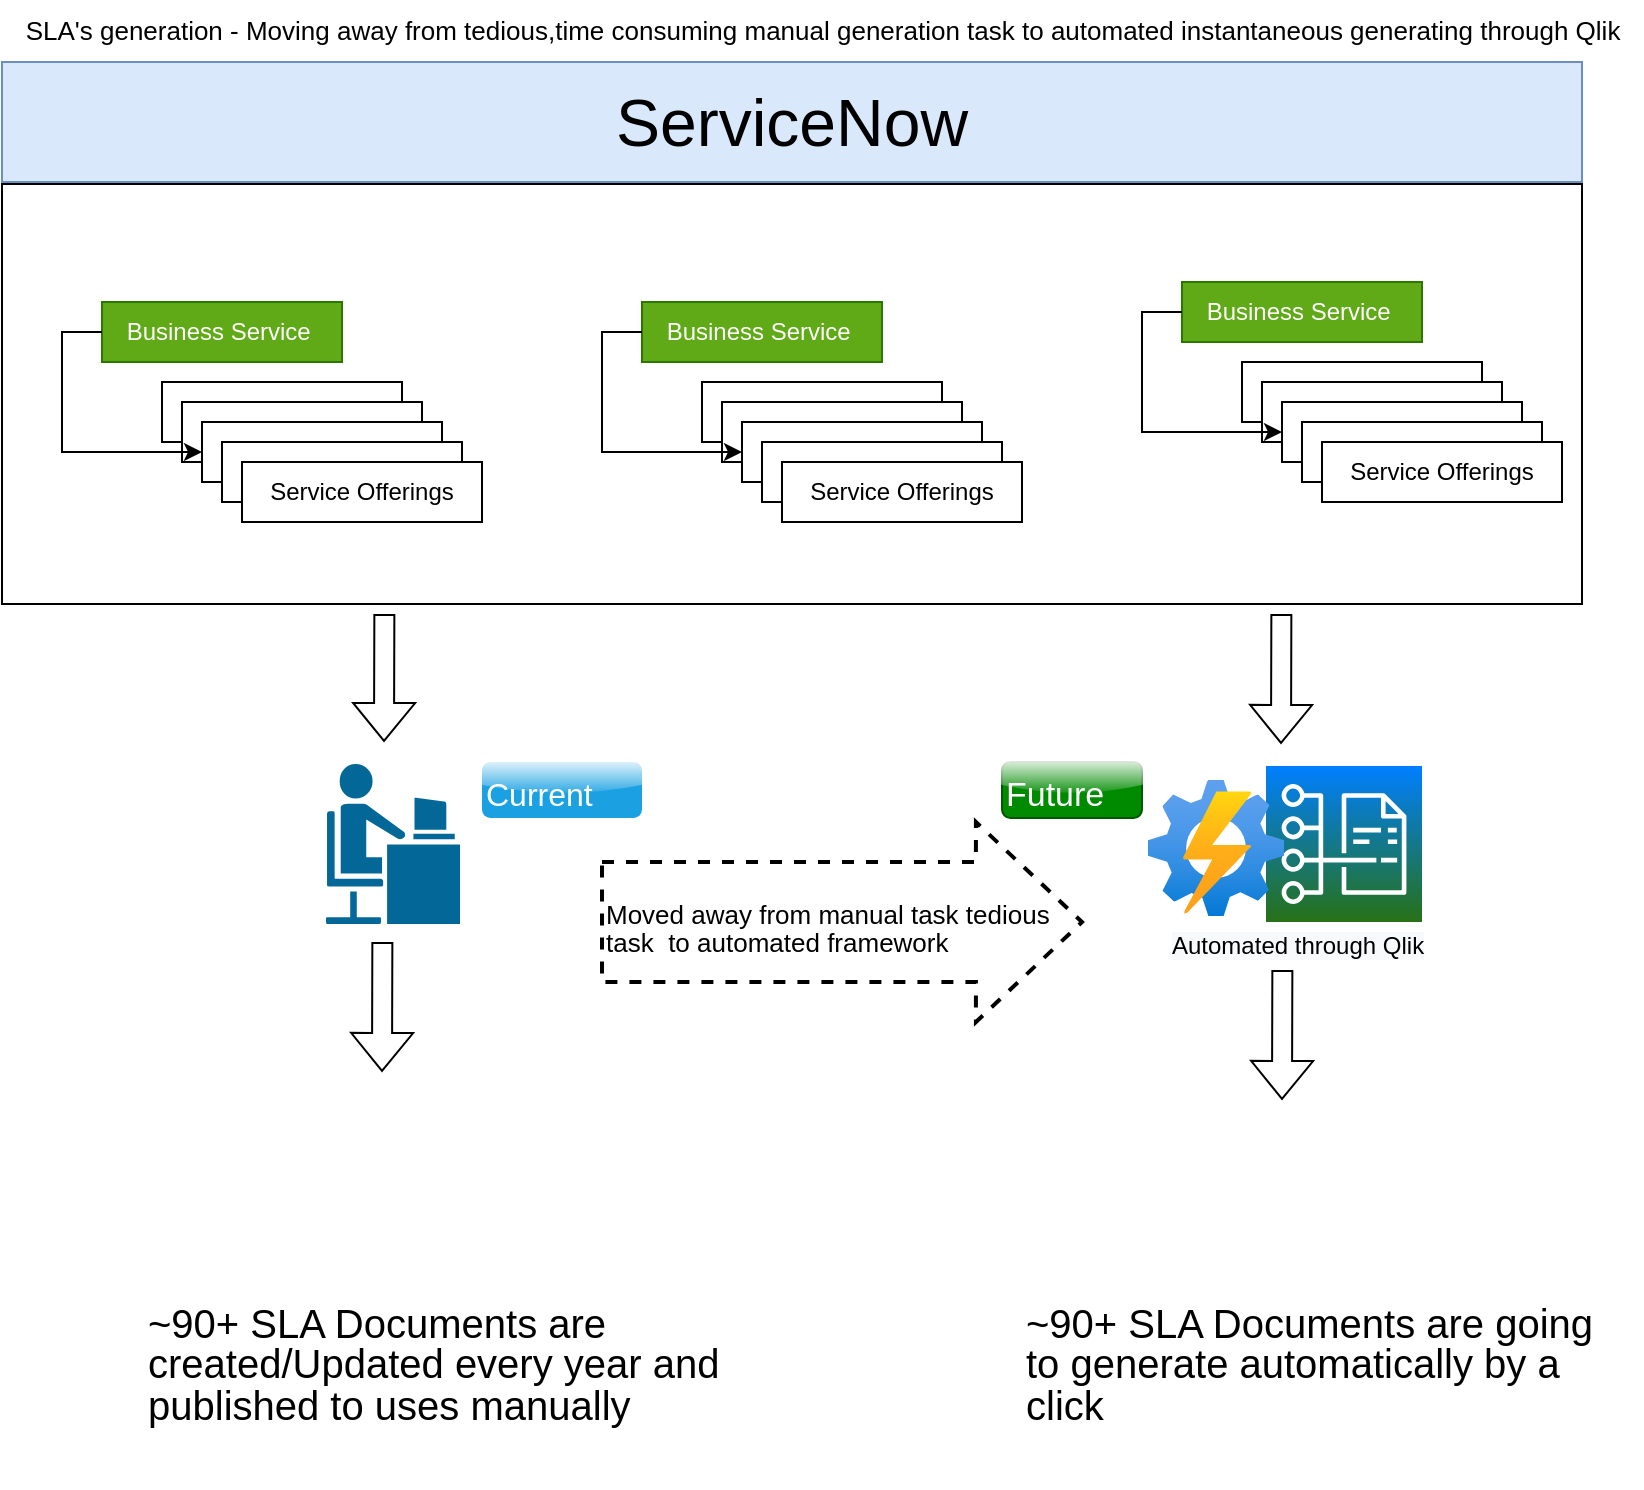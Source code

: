 <mxfile version="20.6.0" type="github"><diagram id="VcjB7g-DJcsVHHIrEMkk" name="Page-1"><mxGraphModel dx="3182" dy="1122" grid="1" gridSize="10" guides="1" tooltips="1" connect="1" arrows="1" fold="1" page="1" pageScale="1" pageWidth="827" pageHeight="1169" math="0" shadow="0"><root><mxCell id="0"/><mxCell id="1" parent="0"/><mxCell id="Q0AGMTR2Dr7q9rAzSV0E-1" value="Business Service&amp;nbsp;" style="rounded=0;whiteSpace=wrap;html=1;fillColor=#60a917;strokeColor=#2D7600;fontColor=#ffffff;" parent="1" vertex="1"><mxGeometry x="70" y="191" width="120" height="30" as="geometry"/></mxCell><mxCell id="Q0AGMTR2Dr7q9rAzSV0E-2" value="Service Offerings" style="rounded=0;whiteSpace=wrap;html=1;" parent="1" vertex="1"><mxGeometry x="100" y="231" width="120" height="30" as="geometry"/></mxCell><mxCell id="Q0AGMTR2Dr7q9rAzSV0E-3" value="Service Offerings" style="rounded=0;whiteSpace=wrap;html=1;" parent="1" vertex="1"><mxGeometry x="110" y="241" width="120" height="30" as="geometry"/></mxCell><mxCell id="Q0AGMTR2Dr7q9rAzSV0E-4" value="Service Offerings" style="rounded=0;whiteSpace=wrap;html=1;" parent="1" vertex="1"><mxGeometry x="120" y="251" width="120" height="30" as="geometry"/></mxCell><mxCell id="Q0AGMTR2Dr7q9rAzSV0E-5" value="Service Offerings" style="rounded=0;whiteSpace=wrap;html=1;" parent="1" vertex="1"><mxGeometry x="130" y="261" width="120" height="30" as="geometry"/></mxCell><mxCell id="Q0AGMTR2Dr7q9rAzSV0E-6" value="Service Offerings" style="rounded=0;whiteSpace=wrap;html=1;" parent="1" vertex="1"><mxGeometry x="140" y="271" width="120" height="30" as="geometry"/></mxCell><mxCell id="Q0AGMTR2Dr7q9rAzSV0E-9" value="" style="edgeStyle=elbowEdgeStyle;elbow=horizontal;endArrow=classic;html=1;rounded=0;exitX=0;exitY=0.5;exitDx=0;exitDy=0;entryX=0;entryY=0.5;entryDx=0;entryDy=0;" parent="1" source="Q0AGMTR2Dr7q9rAzSV0E-1" edge="1"><mxGeometry width="50" height="50" relative="1" as="geometry"><mxPoint x="90" y="226" as="sourcePoint"/><mxPoint x="120" y="266" as="targetPoint"/><Array as="points"><mxPoint x="50" y="266"/></Array></mxGeometry></mxCell><mxCell id="Q0AGMTR2Dr7q9rAzSV0E-10" value="Business Service&amp;nbsp;" style="rounded=0;whiteSpace=wrap;html=1;fillColor=#60a917;strokeColor=#2D7600;fontColor=#ffffff;" parent="1" vertex="1"><mxGeometry x="340" y="191" width="120" height="30" as="geometry"/></mxCell><mxCell id="Q0AGMTR2Dr7q9rAzSV0E-11" value="Service Offerings" style="rounded=0;whiteSpace=wrap;html=1;" parent="1" vertex="1"><mxGeometry x="370" y="231" width="120" height="30" as="geometry"/></mxCell><mxCell id="Q0AGMTR2Dr7q9rAzSV0E-12" value="Service Offerings" style="rounded=0;whiteSpace=wrap;html=1;" parent="1" vertex="1"><mxGeometry x="380" y="241" width="120" height="30" as="geometry"/></mxCell><mxCell id="Q0AGMTR2Dr7q9rAzSV0E-13" value="Service Offerings" style="rounded=0;whiteSpace=wrap;html=1;" parent="1" vertex="1"><mxGeometry x="390" y="251" width="120" height="30" as="geometry"/></mxCell><mxCell id="Q0AGMTR2Dr7q9rAzSV0E-14" value="Service Offerings" style="rounded=0;whiteSpace=wrap;html=1;" parent="1" vertex="1"><mxGeometry x="400" y="261" width="120" height="30" as="geometry"/></mxCell><mxCell id="Q0AGMTR2Dr7q9rAzSV0E-15" value="Service Offerings" style="rounded=0;whiteSpace=wrap;html=1;" parent="1" vertex="1"><mxGeometry x="410" y="271" width="120" height="30" as="geometry"/></mxCell><mxCell id="Q0AGMTR2Dr7q9rAzSV0E-16" value="" style="edgeStyle=elbowEdgeStyle;elbow=horizontal;endArrow=classic;html=1;rounded=0;exitX=0;exitY=0.5;exitDx=0;exitDy=0;entryX=0;entryY=0.5;entryDx=0;entryDy=0;" parent="1" source="Q0AGMTR2Dr7q9rAzSV0E-10" edge="1"><mxGeometry width="50" height="50" relative="1" as="geometry"><mxPoint x="360" y="226" as="sourcePoint"/><mxPoint x="390" y="266" as="targetPoint"/><Array as="points"><mxPoint x="320" y="266"/></Array></mxGeometry></mxCell><mxCell id="Q0AGMTR2Dr7q9rAzSV0E-17" value="Business Service&amp;nbsp;" style="rounded=0;whiteSpace=wrap;html=1;fillColor=#60a917;strokeColor=#2D7600;fontColor=#ffffff;" parent="1" vertex="1"><mxGeometry x="610" y="181" width="120" height="30" as="geometry"/></mxCell><mxCell id="Q0AGMTR2Dr7q9rAzSV0E-18" value="Service Offerings" style="rounded=0;whiteSpace=wrap;html=1;" parent="1" vertex="1"><mxGeometry x="640" y="221" width="120" height="30" as="geometry"/></mxCell><mxCell id="Q0AGMTR2Dr7q9rAzSV0E-19" value="Service Offerings" style="rounded=0;whiteSpace=wrap;html=1;" parent="1" vertex="1"><mxGeometry x="650" y="231" width="120" height="30" as="geometry"/></mxCell><mxCell id="Q0AGMTR2Dr7q9rAzSV0E-20" value="Service Offerings" style="rounded=0;whiteSpace=wrap;html=1;" parent="1" vertex="1"><mxGeometry x="660" y="241" width="120" height="30" as="geometry"/></mxCell><mxCell id="Q0AGMTR2Dr7q9rAzSV0E-21" value="Service Offerings" style="rounded=0;whiteSpace=wrap;html=1;" parent="1" vertex="1"><mxGeometry x="670" y="251" width="120" height="30" as="geometry"/></mxCell><mxCell id="Q0AGMTR2Dr7q9rAzSV0E-22" value="Service Offerings" style="rounded=0;whiteSpace=wrap;html=1;" parent="1" vertex="1"><mxGeometry x="680" y="261" width="120" height="30" as="geometry"/></mxCell><mxCell id="Q0AGMTR2Dr7q9rAzSV0E-23" value="" style="edgeStyle=elbowEdgeStyle;elbow=horizontal;endArrow=classic;html=1;rounded=0;exitX=0;exitY=0.5;exitDx=0;exitDy=0;entryX=0;entryY=0.5;entryDx=0;entryDy=0;" parent="1" source="Q0AGMTR2Dr7q9rAzSV0E-17" edge="1"><mxGeometry width="50" height="50" relative="1" as="geometry"><mxPoint x="630" y="216" as="sourcePoint"/><mxPoint x="660" y="256" as="targetPoint"/><Array as="points"><mxPoint x="590" y="256"/></Array></mxGeometry></mxCell><mxCell id="Q0AGMTR2Dr7q9rAzSV0E-31" value="" style="shape=image;html=1;verticalAlign=top;verticalLabelPosition=bottom;labelBackgroundColor=#ffffff;imageAspect=0;aspect=fixed;image=https://cdn3.iconfinder.com/data/icons/document-icons-2/30/647707-word-128.png" parent="1" vertex="1"><mxGeometry x="91" y="591" width="88" height="88" as="geometry"/></mxCell><mxCell id="Q0AGMTR2Dr7q9rAzSV0E-37" value="" style="rounded=0;whiteSpace=wrap;html=1;fillColor=none;" parent="1" vertex="1"><mxGeometry x="20" y="132" width="790" height="210" as="geometry"/></mxCell><mxCell id="Q0AGMTR2Dr7q9rAzSV0E-32" value="" style="shape=image;html=1;verticalAlign=top;verticalLabelPosition=bottom;labelBackgroundColor=#ffffff;imageAspect=0;aspect=fixed;image=https://cdn3.iconfinder.com/data/icons/document-icons-2/30/647702-excel-128.png" parent="1" vertex="1"><mxGeometry x="221" y="591" width="88" height="88" as="geometry"/></mxCell><mxCell id="Q0AGMTR2Dr7q9rAzSV0E-33" value="" style="shape=mxgraph.cisco.people.androgenous_person;html=1;pointerEvents=1;dashed=0;fillColor=#036897;strokeColor=#ffffff;strokeWidth=2;verticalLabelPosition=bottom;verticalAlign=top;align=center;outlineConnect=0;" parent="1" vertex="1"><mxGeometry x="181" y="421" width="69" height="82" as="geometry"/></mxCell><mxCell id="Q0AGMTR2Dr7q9rAzSV0E-35" value="" style="shape=image;html=1;verticalAlign=top;verticalLabelPosition=bottom;labelBackgroundColor=#ffffff;imageAspect=0;aspect=fixed;image=https://cdn3.iconfinder.com/data/icons/document-icons-2/30/647707-word-128.png" parent="1" vertex="1"><mxGeometry x="561" y="591" width="88" height="88" as="geometry"/></mxCell><mxCell id="Q0AGMTR2Dr7q9rAzSV0E-36" value="" style="shape=image;html=1;verticalAlign=top;verticalLabelPosition=bottom;labelBackgroundColor=#ffffff;imageAspect=0;aspect=fixed;image=https://cdn3.iconfinder.com/data/icons/document-icons-2/30/647702-excel-128.png" parent="1" vertex="1"><mxGeometry x="691" y="591" width="88" height="88" as="geometry"/></mxCell><mxCell id="Q0AGMTR2Dr7q9rAzSV0E-38" value="&lt;font style=&quot;font-size: 33px;&quot;&gt;ServiceNow&lt;/font&gt;" style="rounded=0;whiteSpace=wrap;html=1;labelBackgroundColor=none;fillColor=#dae8fc;strokeColor=#6c8ebf;" parent="1" vertex="1"><mxGeometry x="20" y="71" width="790" height="60" as="geometry"/></mxCell><mxCell id="Q0AGMTR2Dr7q9rAzSV0E-39" value="" style="shape=flexArrow;endArrow=classic;html=1;rounded=0;fontSize=33;exitX=0.242;exitY=1.024;exitDx=0;exitDy=0;exitPerimeter=0;" parent="1" source="Q0AGMTR2Dr7q9rAzSV0E-37" edge="1"><mxGeometry width="50" height="50" relative="1" as="geometry"><mxPoint x="390" y="441" as="sourcePoint"/><mxPoint x="211" y="411" as="targetPoint"/></mxGeometry></mxCell><mxCell id="Q0AGMTR2Dr7q9rAzSV0E-40" value="" style="shape=flexArrow;endArrow=classic;html=1;rounded=0;fontSize=33;exitX=0.242;exitY=1.024;exitDx=0;exitDy=0;exitPerimeter=0;" parent="1" edge="1"><mxGeometry width="50" height="50" relative="1" as="geometry"><mxPoint x="210.18" y="511.0" as="sourcePoint"/><mxPoint x="210" y="575.96" as="targetPoint"/></mxGeometry></mxCell><mxCell id="Q0AGMTR2Dr7q9rAzSV0E-42" value="&lt;p style=&quot;line-height: 50%;&quot;&gt;&lt;font style=&quot;font-size: 20px;&quot;&gt;~90+ SLA Documents are created/Updated every year and published to uses manually&lt;/font&gt;&lt;/p&gt;" style="rounded=0;whiteSpace=wrap;html=1;labelBackgroundColor=none;fontSize=33;fillColor=none;align=left;strokeColor=none;" parent="1" vertex="1"><mxGeometry x="91" y="671" width="289" height="98" as="geometry"/></mxCell><mxCell id="Q0AGMTR2Dr7q9rAzSV0E-43" value="" style="shape=flexArrow;endArrow=classic;html=1;rounded=0;fontSize=33;exitX=0.242;exitY=1.024;exitDx=0;exitDy=0;exitPerimeter=0;" parent="1" edge="1"><mxGeometry width="50" height="50" relative="1" as="geometry"><mxPoint x="659.68" y="347.0" as="sourcePoint"/><mxPoint x="659.5" y="411.96" as="targetPoint"/></mxGeometry></mxCell><mxCell id="Q0AGMTR2Dr7q9rAzSV0E-44" value="" style="shape=flexArrow;endArrow=classic;html=1;rounded=0;fontSize=33;exitX=0.242;exitY=1.024;exitDx=0;exitDy=0;exitPerimeter=0;" parent="1" edge="1"><mxGeometry width="50" height="50" relative="1" as="geometry"><mxPoint x="660.18" y="525" as="sourcePoint"/><mxPoint x="660" y="589.96" as="targetPoint"/></mxGeometry></mxCell><mxCell id="Q0AGMTR2Dr7q9rAzSV0E-47" value="" style="shape=singleArrow;whiteSpace=wrap;html=1;labelBackgroundColor=none;fontSize=20;fillColor=none;arrowWidth=0.6;arrowSize=0.221;dashed=1;strokeWidth=2;" parent="1" vertex="1"><mxGeometry x="320" y="451" width="240" height="100" as="geometry"/></mxCell><mxCell id="Q0AGMTR2Dr7q9rAzSV0E-48" value="&lt;p style=&quot;line-height: 20%;&quot;&gt;&lt;font style=&quot;font-size: 13px;&quot;&gt;Moved away from manual task tedious task&amp;nbsp; to automated framework&lt;/font&gt;&lt;/p&gt;" style="rounded=0;whiteSpace=wrap;html=1;labelBackgroundColor=none;fontSize=33;fillColor=none;align=left;strokeColor=none;" parent="1" vertex="1"><mxGeometry x="320" y="487" width="224" height="28" as="geometry"/></mxCell><mxCell id="Q0AGMTR2Dr7q9rAzSV0E-50" value="&lt;p style=&quot;line-height: 50%;&quot;&gt;&lt;font style=&quot;font-size: 20px;&quot;&gt;~90+ SLA Documents are going to generate automatically by a click&lt;/font&gt;&lt;/p&gt;" style="rounded=0;whiteSpace=wrap;html=1;labelBackgroundColor=none;fontSize=33;fillColor=none;align=left;strokeColor=none;" parent="1" vertex="1"><mxGeometry x="530" y="671" width="289" height="98" as="geometry"/></mxCell><mxCell id="Q0AGMTR2Dr7q9rAzSV0E-51" value="&lt;p style=&quot;line-height: 50%;&quot;&gt;&lt;font style=&quot;font-size: 16px;&quot;&gt;Current&lt;/font&gt;&lt;/p&gt;" style="rounded=1;whiteSpace=wrap;html=1;labelBackgroundColor=none;fontSize=33;fillColor=#1ba1e2;align=left;strokeColor=none;fontColor=#ffffff;sketch=0;shadow=0;glass=1;" parent="1" vertex="1"><mxGeometry x="260" y="421" width="80" height="28" as="geometry"/></mxCell><mxCell id="Q0AGMTR2Dr7q9rAzSV0E-52" value="&lt;p style=&quot;line-height: 50%;&quot;&gt;&lt;font style=&quot;font-size: 17px;&quot;&gt;Future&lt;/font&gt;&lt;/p&gt;" style="rounded=1;whiteSpace=wrap;html=1;labelBackgroundColor=none;fontSize=33;fillColor=#008a00;align=left;strokeColor=#005700;fontColor=#ffffff;glass=1;" parent="1" vertex="1"><mxGeometry x="520" y="421" width="70" height="28" as="geometry"/></mxCell><mxCell id="Q0AGMTR2Dr7q9rAzSV0E-53" value="" style="sketch=0;points=[[0,0,0],[0.25,0,0],[0.5,0,0],[0.75,0,0],[1,0,0],[0,1,0],[0.25,1,0],[0.5,1,0],[0.75,1,0],[1,1,0],[0,0.25,0],[0,0.5,0],[0,0.75,0],[1,0.25,0],[1,0.5,0],[1,0.75,0]];outlineConnect=0;fontColor=#232F3E;gradientColor=#007FFF;gradientDirection=north;fillColor=#277116;strokeColor=#ffffff;dashed=0;verticalLabelPosition=bottom;verticalAlign=top;align=center;html=1;fontSize=12;fontStyle=0;aspect=fixed;shape=mxgraph.aws4.resourceIcon;resIcon=mxgraph.aws4.cost_and_usage_report;labelBackgroundColor=none;strokeWidth=2;" parent="1" vertex="1"><mxGeometry x="652" y="423" width="78" height="78" as="geometry"/></mxCell><mxCell id="Q0AGMTR2Dr7q9rAzSV0E-58" value="" style="aspect=fixed;html=1;points=[];align=center;image;fontSize=12;image=img/lib/azure2/management_governance/Automation_Accounts.svg;dashed=1;labelBackgroundColor=none;strokeColor=default;strokeWidth=2;fillColor=default;" parent="1" vertex="1"><mxGeometry x="593" y="430" width="68" height="68" as="geometry"/></mxCell><mxCell id="Q0AGMTR2Dr7q9rAzSV0E-60" value="&lt;p style=&quot;line-height: 0%;&quot;&gt;&lt;span style=&quot;color: rgb(0, 0, 0); font-family: Helvetica; font-size: 12px; font-style: normal; font-variant-ligatures: normal; font-variant-caps: normal; font-weight: 400; letter-spacing: normal; orphans: 2; text-align: center; text-indent: 0px; text-transform: none; widows: 2; word-spacing: 0px; -webkit-text-stroke-width: 0px; background-color: rgb(248, 249, 250); text-decoration-thickness: initial; text-decoration-style: initial; text-decoration-color: initial; float: none; display: inline !important;&quot;&gt;Automated through Qlik&lt;/span&gt;&lt;/p&gt;" style="text;whiteSpace=wrap;html=1;fontSize=13;" parent="1" vertex="1"><mxGeometry x="602.5" y="493" width="160" height="37" as="geometry"/></mxCell><mxCell id="Q0AGMTR2Dr7q9rAzSV0E-63" value="" style="shape=image;html=1;verticalAlign=top;verticalLabelPosition=bottom;labelBackgroundColor=#ffffff;imageAspect=0;aspect=fixed;image=https://cdn0.iconfinder.com/data/icons/google-material-design-3-0/48/ic_flight_takeoff_48px-128.png;rounded=1;shadow=0;glass=1;dashed=1;sketch=0;strokeColor=default;strokeWidth=2;fontSize=17;fillColor=default;gradientColor=#007FFF;" parent="1" vertex="1"><mxGeometry x="390" y="395" width="80" height="80" as="geometry"/></mxCell><mxCell id="Q0AGMTR2Dr7q9rAzSV0E-66" value="&lt;font style=&quot;font-size: 13px;&quot; color=&quot;#000000&quot;&gt;SLA's generation - Moving away from tedious,time consuming manual generation task to automated instantaneous generating through Qlik&lt;/font&gt;" style="text;html=1;align=center;verticalAlign=middle;resizable=0;points=[];autosize=1;strokeColor=none;fillColor=none;fontSize=17;fontColor=#CC99FF;" parent="1" vertex="1"><mxGeometry x="20" y="40" width="820" height="30" as="geometry"/></mxCell></root></mxGraphModel></diagram></mxfile>